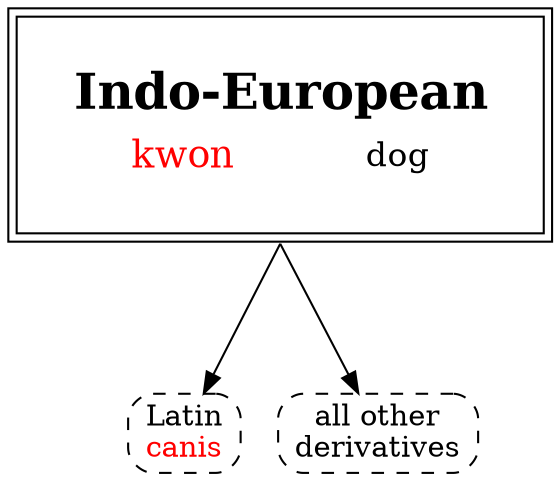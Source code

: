digraph {
/* sources: roots, AHD */
kwon [label=<<table border="0"><tr><td colspan="2"><font point-size="24"><b>Indo-European</b></font></td></tr><tr><td><font point-size="18" color="red">kwon</font></td><td><font point-size="16">dog</font></td></tr></table>> tooltip="Indo-European \"kwon\" dog" shape=box peripheries=2 margin=.3]

link2 [label=<Latin<br/><font color="red">canis</font>> shape=box style="dashed,rounded" URL="kwon-dog2.svg" tooltip="Latin \"canis\""]
link1 [label=<all other<br/>derivatives> shape=box style="dashed,rounded" URL="kwon-dog1.svg" tooltip="all other derivatives"]
kwon -> { link2 link1 } [sametail=1 minlen=2]

}